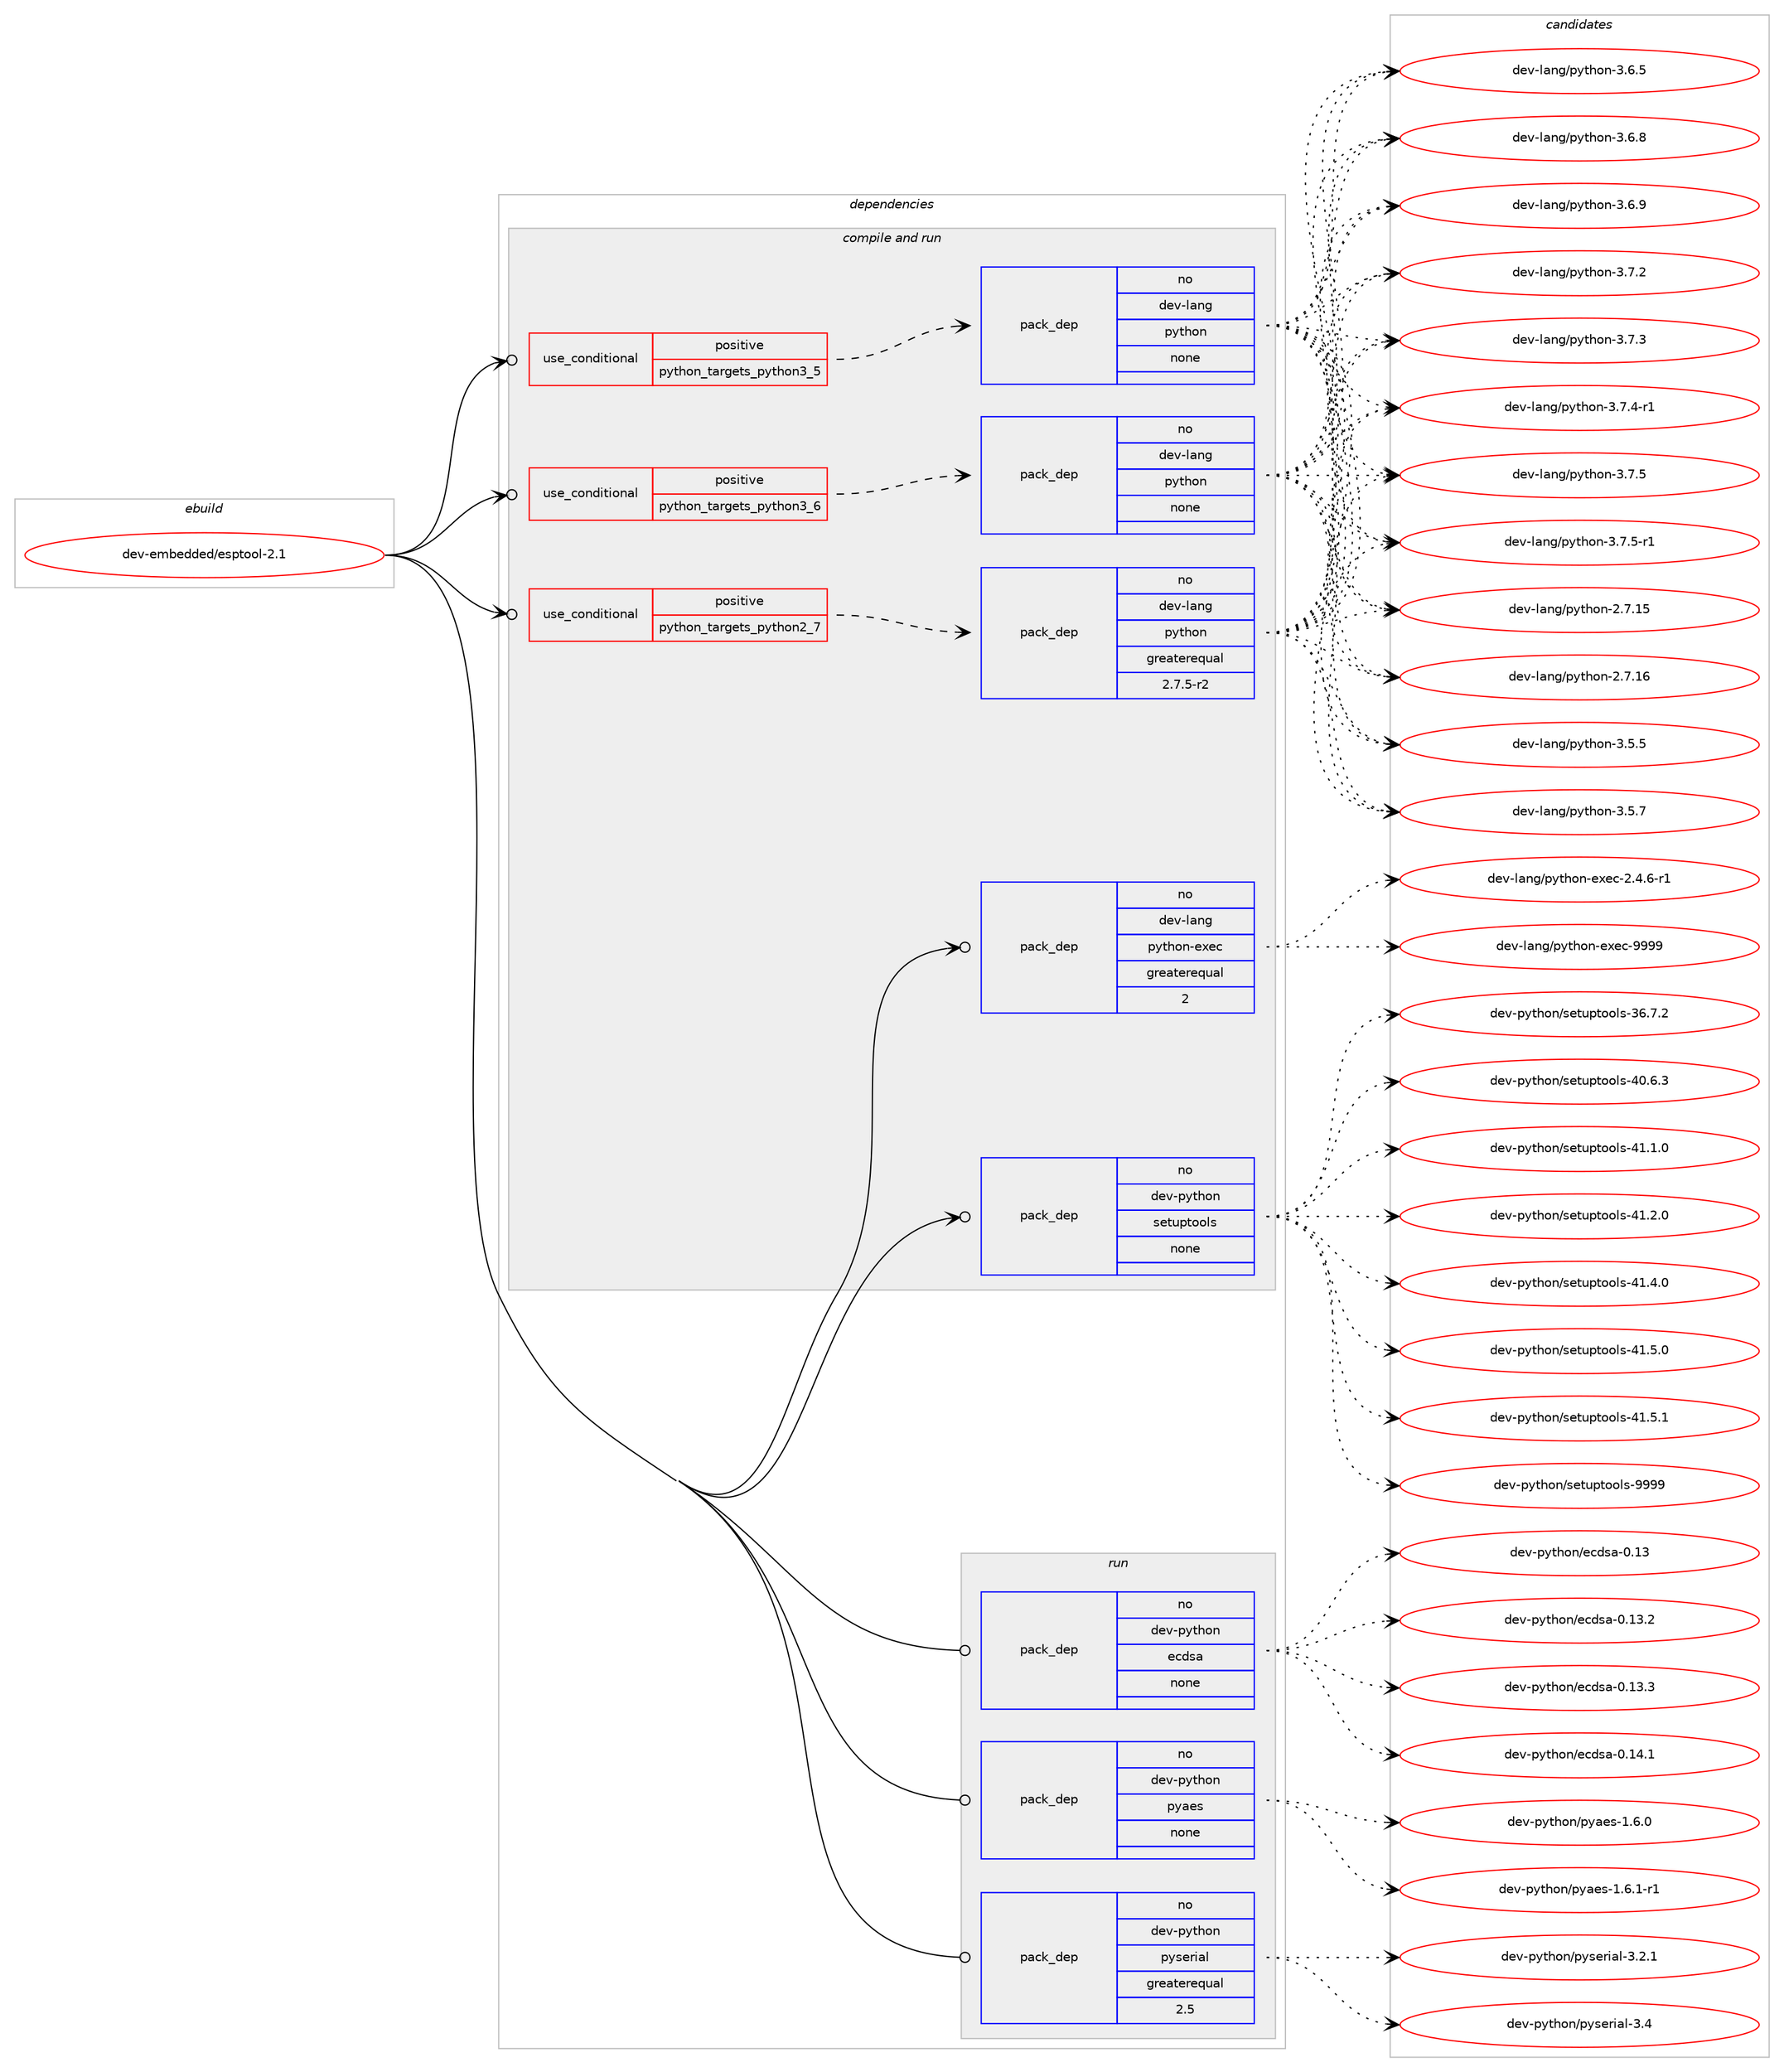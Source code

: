 digraph prolog {

# *************
# Graph options
# *************

newrank=true;
concentrate=true;
compound=true;
graph [rankdir=LR,fontname=Helvetica,fontsize=10,ranksep=1.5];#, ranksep=2.5, nodesep=0.2];
edge  [arrowhead=vee];
node  [fontname=Helvetica,fontsize=10];

# **********
# The ebuild
# **********

subgraph cluster_leftcol {
color=gray;
rank=same;
label=<<i>ebuild</i>>;
id [label="dev-embedded/esptool-2.1", color=red, width=4, href="../dev-embedded/esptool-2.1.svg"];
}

# ****************
# The dependencies
# ****************

subgraph cluster_midcol {
color=gray;
label=<<i>dependencies</i>>;
subgraph cluster_compile {
fillcolor="#eeeeee";
style=filled;
label=<<i>compile</i>>;
}
subgraph cluster_compileandrun {
fillcolor="#eeeeee";
style=filled;
label=<<i>compile and run</i>>;
subgraph cond124328 {
dependency524007 [label=<<TABLE BORDER="0" CELLBORDER="1" CELLSPACING="0" CELLPADDING="4"><TR><TD ROWSPAN="3" CELLPADDING="10">use_conditional</TD></TR><TR><TD>positive</TD></TR><TR><TD>python_targets_python2_7</TD></TR></TABLE>>, shape=none, color=red];
subgraph pack389904 {
dependency524008 [label=<<TABLE BORDER="0" CELLBORDER="1" CELLSPACING="0" CELLPADDING="4" WIDTH="220"><TR><TD ROWSPAN="6" CELLPADDING="30">pack_dep</TD></TR><TR><TD WIDTH="110">no</TD></TR><TR><TD>dev-lang</TD></TR><TR><TD>python</TD></TR><TR><TD>greaterequal</TD></TR><TR><TD>2.7.5-r2</TD></TR></TABLE>>, shape=none, color=blue];
}
dependency524007:e -> dependency524008:w [weight=20,style="dashed",arrowhead="vee"];
}
id:e -> dependency524007:w [weight=20,style="solid",arrowhead="odotvee"];
subgraph cond124329 {
dependency524009 [label=<<TABLE BORDER="0" CELLBORDER="1" CELLSPACING="0" CELLPADDING="4"><TR><TD ROWSPAN="3" CELLPADDING="10">use_conditional</TD></TR><TR><TD>positive</TD></TR><TR><TD>python_targets_python3_5</TD></TR></TABLE>>, shape=none, color=red];
subgraph pack389905 {
dependency524010 [label=<<TABLE BORDER="0" CELLBORDER="1" CELLSPACING="0" CELLPADDING="4" WIDTH="220"><TR><TD ROWSPAN="6" CELLPADDING="30">pack_dep</TD></TR><TR><TD WIDTH="110">no</TD></TR><TR><TD>dev-lang</TD></TR><TR><TD>python</TD></TR><TR><TD>none</TD></TR><TR><TD></TD></TR></TABLE>>, shape=none, color=blue];
}
dependency524009:e -> dependency524010:w [weight=20,style="dashed",arrowhead="vee"];
}
id:e -> dependency524009:w [weight=20,style="solid",arrowhead="odotvee"];
subgraph cond124330 {
dependency524011 [label=<<TABLE BORDER="0" CELLBORDER="1" CELLSPACING="0" CELLPADDING="4"><TR><TD ROWSPAN="3" CELLPADDING="10">use_conditional</TD></TR><TR><TD>positive</TD></TR><TR><TD>python_targets_python3_6</TD></TR></TABLE>>, shape=none, color=red];
subgraph pack389906 {
dependency524012 [label=<<TABLE BORDER="0" CELLBORDER="1" CELLSPACING="0" CELLPADDING="4" WIDTH="220"><TR><TD ROWSPAN="6" CELLPADDING="30">pack_dep</TD></TR><TR><TD WIDTH="110">no</TD></TR><TR><TD>dev-lang</TD></TR><TR><TD>python</TD></TR><TR><TD>none</TD></TR><TR><TD></TD></TR></TABLE>>, shape=none, color=blue];
}
dependency524011:e -> dependency524012:w [weight=20,style="dashed",arrowhead="vee"];
}
id:e -> dependency524011:w [weight=20,style="solid",arrowhead="odotvee"];
subgraph pack389907 {
dependency524013 [label=<<TABLE BORDER="0" CELLBORDER="1" CELLSPACING="0" CELLPADDING="4" WIDTH="220"><TR><TD ROWSPAN="6" CELLPADDING="30">pack_dep</TD></TR><TR><TD WIDTH="110">no</TD></TR><TR><TD>dev-lang</TD></TR><TR><TD>python-exec</TD></TR><TR><TD>greaterequal</TD></TR><TR><TD>2</TD></TR></TABLE>>, shape=none, color=blue];
}
id:e -> dependency524013:w [weight=20,style="solid",arrowhead="odotvee"];
subgraph pack389908 {
dependency524014 [label=<<TABLE BORDER="0" CELLBORDER="1" CELLSPACING="0" CELLPADDING="4" WIDTH="220"><TR><TD ROWSPAN="6" CELLPADDING="30">pack_dep</TD></TR><TR><TD WIDTH="110">no</TD></TR><TR><TD>dev-python</TD></TR><TR><TD>setuptools</TD></TR><TR><TD>none</TD></TR><TR><TD></TD></TR></TABLE>>, shape=none, color=blue];
}
id:e -> dependency524014:w [weight=20,style="solid",arrowhead="odotvee"];
}
subgraph cluster_run {
fillcolor="#eeeeee";
style=filled;
label=<<i>run</i>>;
subgraph pack389909 {
dependency524015 [label=<<TABLE BORDER="0" CELLBORDER="1" CELLSPACING="0" CELLPADDING="4" WIDTH="220"><TR><TD ROWSPAN="6" CELLPADDING="30">pack_dep</TD></TR><TR><TD WIDTH="110">no</TD></TR><TR><TD>dev-python</TD></TR><TR><TD>ecdsa</TD></TR><TR><TD>none</TD></TR><TR><TD></TD></TR></TABLE>>, shape=none, color=blue];
}
id:e -> dependency524015:w [weight=20,style="solid",arrowhead="odot"];
subgraph pack389910 {
dependency524016 [label=<<TABLE BORDER="0" CELLBORDER="1" CELLSPACING="0" CELLPADDING="4" WIDTH="220"><TR><TD ROWSPAN="6" CELLPADDING="30">pack_dep</TD></TR><TR><TD WIDTH="110">no</TD></TR><TR><TD>dev-python</TD></TR><TR><TD>pyaes</TD></TR><TR><TD>none</TD></TR><TR><TD></TD></TR></TABLE>>, shape=none, color=blue];
}
id:e -> dependency524016:w [weight=20,style="solid",arrowhead="odot"];
subgraph pack389911 {
dependency524017 [label=<<TABLE BORDER="0" CELLBORDER="1" CELLSPACING="0" CELLPADDING="4" WIDTH="220"><TR><TD ROWSPAN="6" CELLPADDING="30">pack_dep</TD></TR><TR><TD WIDTH="110">no</TD></TR><TR><TD>dev-python</TD></TR><TR><TD>pyserial</TD></TR><TR><TD>greaterequal</TD></TR><TR><TD>2.5</TD></TR></TABLE>>, shape=none, color=blue];
}
id:e -> dependency524017:w [weight=20,style="solid",arrowhead="odot"];
}
}

# **************
# The candidates
# **************

subgraph cluster_choices {
rank=same;
color=gray;
label=<<i>candidates</i>>;

subgraph choice389904 {
color=black;
nodesep=1;
choice10010111845108971101034711212111610411111045504655464953 [label="dev-lang/python-2.7.15", color=red, width=4,href="../dev-lang/python-2.7.15.svg"];
choice10010111845108971101034711212111610411111045504655464954 [label="dev-lang/python-2.7.16", color=red, width=4,href="../dev-lang/python-2.7.16.svg"];
choice100101118451089711010347112121116104111110455146534653 [label="dev-lang/python-3.5.5", color=red, width=4,href="../dev-lang/python-3.5.5.svg"];
choice100101118451089711010347112121116104111110455146534655 [label="dev-lang/python-3.5.7", color=red, width=4,href="../dev-lang/python-3.5.7.svg"];
choice100101118451089711010347112121116104111110455146544653 [label="dev-lang/python-3.6.5", color=red, width=4,href="../dev-lang/python-3.6.5.svg"];
choice100101118451089711010347112121116104111110455146544656 [label="dev-lang/python-3.6.8", color=red, width=4,href="../dev-lang/python-3.6.8.svg"];
choice100101118451089711010347112121116104111110455146544657 [label="dev-lang/python-3.6.9", color=red, width=4,href="../dev-lang/python-3.6.9.svg"];
choice100101118451089711010347112121116104111110455146554650 [label="dev-lang/python-3.7.2", color=red, width=4,href="../dev-lang/python-3.7.2.svg"];
choice100101118451089711010347112121116104111110455146554651 [label="dev-lang/python-3.7.3", color=red, width=4,href="../dev-lang/python-3.7.3.svg"];
choice1001011184510897110103471121211161041111104551465546524511449 [label="dev-lang/python-3.7.4-r1", color=red, width=4,href="../dev-lang/python-3.7.4-r1.svg"];
choice100101118451089711010347112121116104111110455146554653 [label="dev-lang/python-3.7.5", color=red, width=4,href="../dev-lang/python-3.7.5.svg"];
choice1001011184510897110103471121211161041111104551465546534511449 [label="dev-lang/python-3.7.5-r1", color=red, width=4,href="../dev-lang/python-3.7.5-r1.svg"];
dependency524008:e -> choice10010111845108971101034711212111610411111045504655464953:w [style=dotted,weight="100"];
dependency524008:e -> choice10010111845108971101034711212111610411111045504655464954:w [style=dotted,weight="100"];
dependency524008:e -> choice100101118451089711010347112121116104111110455146534653:w [style=dotted,weight="100"];
dependency524008:e -> choice100101118451089711010347112121116104111110455146534655:w [style=dotted,weight="100"];
dependency524008:e -> choice100101118451089711010347112121116104111110455146544653:w [style=dotted,weight="100"];
dependency524008:e -> choice100101118451089711010347112121116104111110455146544656:w [style=dotted,weight="100"];
dependency524008:e -> choice100101118451089711010347112121116104111110455146544657:w [style=dotted,weight="100"];
dependency524008:e -> choice100101118451089711010347112121116104111110455146554650:w [style=dotted,weight="100"];
dependency524008:e -> choice100101118451089711010347112121116104111110455146554651:w [style=dotted,weight="100"];
dependency524008:e -> choice1001011184510897110103471121211161041111104551465546524511449:w [style=dotted,weight="100"];
dependency524008:e -> choice100101118451089711010347112121116104111110455146554653:w [style=dotted,weight="100"];
dependency524008:e -> choice1001011184510897110103471121211161041111104551465546534511449:w [style=dotted,weight="100"];
}
subgraph choice389905 {
color=black;
nodesep=1;
choice10010111845108971101034711212111610411111045504655464953 [label="dev-lang/python-2.7.15", color=red, width=4,href="../dev-lang/python-2.7.15.svg"];
choice10010111845108971101034711212111610411111045504655464954 [label="dev-lang/python-2.7.16", color=red, width=4,href="../dev-lang/python-2.7.16.svg"];
choice100101118451089711010347112121116104111110455146534653 [label="dev-lang/python-3.5.5", color=red, width=4,href="../dev-lang/python-3.5.5.svg"];
choice100101118451089711010347112121116104111110455146534655 [label="dev-lang/python-3.5.7", color=red, width=4,href="../dev-lang/python-3.5.7.svg"];
choice100101118451089711010347112121116104111110455146544653 [label="dev-lang/python-3.6.5", color=red, width=4,href="../dev-lang/python-3.6.5.svg"];
choice100101118451089711010347112121116104111110455146544656 [label="dev-lang/python-3.6.8", color=red, width=4,href="../dev-lang/python-3.6.8.svg"];
choice100101118451089711010347112121116104111110455146544657 [label="dev-lang/python-3.6.9", color=red, width=4,href="../dev-lang/python-3.6.9.svg"];
choice100101118451089711010347112121116104111110455146554650 [label="dev-lang/python-3.7.2", color=red, width=4,href="../dev-lang/python-3.7.2.svg"];
choice100101118451089711010347112121116104111110455146554651 [label="dev-lang/python-3.7.3", color=red, width=4,href="../dev-lang/python-3.7.3.svg"];
choice1001011184510897110103471121211161041111104551465546524511449 [label="dev-lang/python-3.7.4-r1", color=red, width=4,href="../dev-lang/python-3.7.4-r1.svg"];
choice100101118451089711010347112121116104111110455146554653 [label="dev-lang/python-3.7.5", color=red, width=4,href="../dev-lang/python-3.7.5.svg"];
choice1001011184510897110103471121211161041111104551465546534511449 [label="dev-lang/python-3.7.5-r1", color=red, width=4,href="../dev-lang/python-3.7.5-r1.svg"];
dependency524010:e -> choice10010111845108971101034711212111610411111045504655464953:w [style=dotted,weight="100"];
dependency524010:e -> choice10010111845108971101034711212111610411111045504655464954:w [style=dotted,weight="100"];
dependency524010:e -> choice100101118451089711010347112121116104111110455146534653:w [style=dotted,weight="100"];
dependency524010:e -> choice100101118451089711010347112121116104111110455146534655:w [style=dotted,weight="100"];
dependency524010:e -> choice100101118451089711010347112121116104111110455146544653:w [style=dotted,weight="100"];
dependency524010:e -> choice100101118451089711010347112121116104111110455146544656:w [style=dotted,weight="100"];
dependency524010:e -> choice100101118451089711010347112121116104111110455146544657:w [style=dotted,weight="100"];
dependency524010:e -> choice100101118451089711010347112121116104111110455146554650:w [style=dotted,weight="100"];
dependency524010:e -> choice100101118451089711010347112121116104111110455146554651:w [style=dotted,weight="100"];
dependency524010:e -> choice1001011184510897110103471121211161041111104551465546524511449:w [style=dotted,weight="100"];
dependency524010:e -> choice100101118451089711010347112121116104111110455146554653:w [style=dotted,weight="100"];
dependency524010:e -> choice1001011184510897110103471121211161041111104551465546534511449:w [style=dotted,weight="100"];
}
subgraph choice389906 {
color=black;
nodesep=1;
choice10010111845108971101034711212111610411111045504655464953 [label="dev-lang/python-2.7.15", color=red, width=4,href="../dev-lang/python-2.7.15.svg"];
choice10010111845108971101034711212111610411111045504655464954 [label="dev-lang/python-2.7.16", color=red, width=4,href="../dev-lang/python-2.7.16.svg"];
choice100101118451089711010347112121116104111110455146534653 [label="dev-lang/python-3.5.5", color=red, width=4,href="../dev-lang/python-3.5.5.svg"];
choice100101118451089711010347112121116104111110455146534655 [label="dev-lang/python-3.5.7", color=red, width=4,href="../dev-lang/python-3.5.7.svg"];
choice100101118451089711010347112121116104111110455146544653 [label="dev-lang/python-3.6.5", color=red, width=4,href="../dev-lang/python-3.6.5.svg"];
choice100101118451089711010347112121116104111110455146544656 [label="dev-lang/python-3.6.8", color=red, width=4,href="../dev-lang/python-3.6.8.svg"];
choice100101118451089711010347112121116104111110455146544657 [label="dev-lang/python-3.6.9", color=red, width=4,href="../dev-lang/python-3.6.9.svg"];
choice100101118451089711010347112121116104111110455146554650 [label="dev-lang/python-3.7.2", color=red, width=4,href="../dev-lang/python-3.7.2.svg"];
choice100101118451089711010347112121116104111110455146554651 [label="dev-lang/python-3.7.3", color=red, width=4,href="../dev-lang/python-3.7.3.svg"];
choice1001011184510897110103471121211161041111104551465546524511449 [label="dev-lang/python-3.7.4-r1", color=red, width=4,href="../dev-lang/python-3.7.4-r1.svg"];
choice100101118451089711010347112121116104111110455146554653 [label="dev-lang/python-3.7.5", color=red, width=4,href="../dev-lang/python-3.7.5.svg"];
choice1001011184510897110103471121211161041111104551465546534511449 [label="dev-lang/python-3.7.5-r1", color=red, width=4,href="../dev-lang/python-3.7.5-r1.svg"];
dependency524012:e -> choice10010111845108971101034711212111610411111045504655464953:w [style=dotted,weight="100"];
dependency524012:e -> choice10010111845108971101034711212111610411111045504655464954:w [style=dotted,weight="100"];
dependency524012:e -> choice100101118451089711010347112121116104111110455146534653:w [style=dotted,weight="100"];
dependency524012:e -> choice100101118451089711010347112121116104111110455146534655:w [style=dotted,weight="100"];
dependency524012:e -> choice100101118451089711010347112121116104111110455146544653:w [style=dotted,weight="100"];
dependency524012:e -> choice100101118451089711010347112121116104111110455146544656:w [style=dotted,weight="100"];
dependency524012:e -> choice100101118451089711010347112121116104111110455146544657:w [style=dotted,weight="100"];
dependency524012:e -> choice100101118451089711010347112121116104111110455146554650:w [style=dotted,weight="100"];
dependency524012:e -> choice100101118451089711010347112121116104111110455146554651:w [style=dotted,weight="100"];
dependency524012:e -> choice1001011184510897110103471121211161041111104551465546524511449:w [style=dotted,weight="100"];
dependency524012:e -> choice100101118451089711010347112121116104111110455146554653:w [style=dotted,weight="100"];
dependency524012:e -> choice1001011184510897110103471121211161041111104551465546534511449:w [style=dotted,weight="100"];
}
subgraph choice389907 {
color=black;
nodesep=1;
choice10010111845108971101034711212111610411111045101120101994550465246544511449 [label="dev-lang/python-exec-2.4.6-r1", color=red, width=4,href="../dev-lang/python-exec-2.4.6-r1.svg"];
choice10010111845108971101034711212111610411111045101120101994557575757 [label="dev-lang/python-exec-9999", color=red, width=4,href="../dev-lang/python-exec-9999.svg"];
dependency524013:e -> choice10010111845108971101034711212111610411111045101120101994550465246544511449:w [style=dotted,weight="100"];
dependency524013:e -> choice10010111845108971101034711212111610411111045101120101994557575757:w [style=dotted,weight="100"];
}
subgraph choice389908 {
color=black;
nodesep=1;
choice100101118451121211161041111104711510111611711211611111110811545515446554650 [label="dev-python/setuptools-36.7.2", color=red, width=4,href="../dev-python/setuptools-36.7.2.svg"];
choice100101118451121211161041111104711510111611711211611111110811545524846544651 [label="dev-python/setuptools-40.6.3", color=red, width=4,href="../dev-python/setuptools-40.6.3.svg"];
choice100101118451121211161041111104711510111611711211611111110811545524946494648 [label="dev-python/setuptools-41.1.0", color=red, width=4,href="../dev-python/setuptools-41.1.0.svg"];
choice100101118451121211161041111104711510111611711211611111110811545524946504648 [label="dev-python/setuptools-41.2.0", color=red, width=4,href="../dev-python/setuptools-41.2.0.svg"];
choice100101118451121211161041111104711510111611711211611111110811545524946524648 [label="dev-python/setuptools-41.4.0", color=red, width=4,href="../dev-python/setuptools-41.4.0.svg"];
choice100101118451121211161041111104711510111611711211611111110811545524946534648 [label="dev-python/setuptools-41.5.0", color=red, width=4,href="../dev-python/setuptools-41.5.0.svg"];
choice100101118451121211161041111104711510111611711211611111110811545524946534649 [label="dev-python/setuptools-41.5.1", color=red, width=4,href="../dev-python/setuptools-41.5.1.svg"];
choice10010111845112121116104111110471151011161171121161111111081154557575757 [label="dev-python/setuptools-9999", color=red, width=4,href="../dev-python/setuptools-9999.svg"];
dependency524014:e -> choice100101118451121211161041111104711510111611711211611111110811545515446554650:w [style=dotted,weight="100"];
dependency524014:e -> choice100101118451121211161041111104711510111611711211611111110811545524846544651:w [style=dotted,weight="100"];
dependency524014:e -> choice100101118451121211161041111104711510111611711211611111110811545524946494648:w [style=dotted,weight="100"];
dependency524014:e -> choice100101118451121211161041111104711510111611711211611111110811545524946504648:w [style=dotted,weight="100"];
dependency524014:e -> choice100101118451121211161041111104711510111611711211611111110811545524946524648:w [style=dotted,weight="100"];
dependency524014:e -> choice100101118451121211161041111104711510111611711211611111110811545524946534648:w [style=dotted,weight="100"];
dependency524014:e -> choice100101118451121211161041111104711510111611711211611111110811545524946534649:w [style=dotted,weight="100"];
dependency524014:e -> choice10010111845112121116104111110471151011161171121161111111081154557575757:w [style=dotted,weight="100"];
}
subgraph choice389909 {
color=black;
nodesep=1;
choice100101118451121211161041111104710199100115974548464951 [label="dev-python/ecdsa-0.13", color=red, width=4,href="../dev-python/ecdsa-0.13.svg"];
choice1001011184511212111610411111047101991001159745484649514650 [label="dev-python/ecdsa-0.13.2", color=red, width=4,href="../dev-python/ecdsa-0.13.2.svg"];
choice1001011184511212111610411111047101991001159745484649514651 [label="dev-python/ecdsa-0.13.3", color=red, width=4,href="../dev-python/ecdsa-0.13.3.svg"];
choice1001011184511212111610411111047101991001159745484649524649 [label="dev-python/ecdsa-0.14.1", color=red, width=4,href="../dev-python/ecdsa-0.14.1.svg"];
dependency524015:e -> choice100101118451121211161041111104710199100115974548464951:w [style=dotted,weight="100"];
dependency524015:e -> choice1001011184511212111610411111047101991001159745484649514650:w [style=dotted,weight="100"];
dependency524015:e -> choice1001011184511212111610411111047101991001159745484649514651:w [style=dotted,weight="100"];
dependency524015:e -> choice1001011184511212111610411111047101991001159745484649524649:w [style=dotted,weight="100"];
}
subgraph choice389910 {
color=black;
nodesep=1;
choice100101118451121211161041111104711212197101115454946544648 [label="dev-python/pyaes-1.6.0", color=red, width=4,href="../dev-python/pyaes-1.6.0.svg"];
choice1001011184511212111610411111047112121971011154549465446494511449 [label="dev-python/pyaes-1.6.1-r1", color=red, width=4,href="../dev-python/pyaes-1.6.1-r1.svg"];
dependency524016:e -> choice100101118451121211161041111104711212197101115454946544648:w [style=dotted,weight="100"];
dependency524016:e -> choice1001011184511212111610411111047112121971011154549465446494511449:w [style=dotted,weight="100"];
}
subgraph choice389911 {
color=black;
nodesep=1;
choice100101118451121211161041111104711212111510111410597108455146504649 [label="dev-python/pyserial-3.2.1", color=red, width=4,href="../dev-python/pyserial-3.2.1.svg"];
choice10010111845112121116104111110471121211151011141059710845514652 [label="dev-python/pyserial-3.4", color=red, width=4,href="../dev-python/pyserial-3.4.svg"];
dependency524017:e -> choice100101118451121211161041111104711212111510111410597108455146504649:w [style=dotted,weight="100"];
dependency524017:e -> choice10010111845112121116104111110471121211151011141059710845514652:w [style=dotted,weight="100"];
}
}

}
